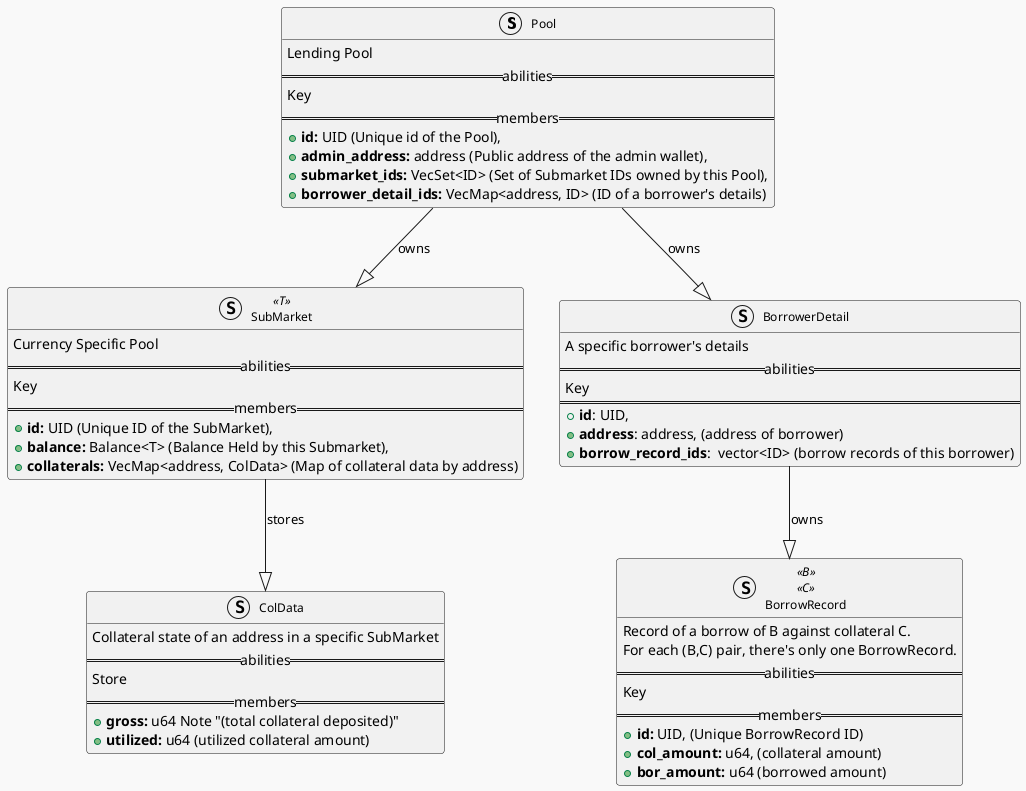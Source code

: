 @startuml
!theme mars
skinparam classFontName Courier New
skinparam classFontSize 12
struct Pool {
    Lending Pool
    ==abilities==
    Key
    ==members==
    +<b>id:</b> UID (Unique id of the Pool),
    +<b>admin_address:</b> address (Public address of the admin wallet),
    +<b>submarket_ids:</b> VecSet<ID> (Set of Submarket IDs owned by this Pool),
    +<b>borrower_detail_ids:</b> VecMap<address, ID> (ID of a borrower's details)
}

struct SubMarket <<T>> {
    Currency Specific Pool
    ==abilities==
    Key
    ==members==
    +<b>id:</b> UID (Unique ID of the SubMarket),
    +<b>balance:</b> Balance<T> (Balance Held by this Submarket),
    +<b>collaterals:</b> VecMap<address, ColData> (Map of collateral data by address)
}

struct ColData {
    Collateral state of an address in a specific SubMarket
    ==abilities==
    Store
    ==members==
    +<b>gross:</b> u64 Note "(total collateral deposited)"
    +<b>utilized:</b> u64 (utilized collateral amount)
}

struct BorrowerDetail {
    A specific borrower's details
    ==abilities==
    Key
    ==
    +<b>id</b>: UID,
    +<b>address</b>: address, (address of borrower)
    +<b>borrow_record_ids</b>:  vector<ID> (borrow records of this borrower)
}

struct BorrowRecord <<B>> <<C>> {
    Record of a borrow of B against collateral C.
    For each (B,C) pair, there's only one BorrowRecord.
    ==abilities==
    Key
    ==members==
    +<b>id:</b> UID, (Unique BorrowRecord ID)
    +<b>col_amount:</b> u64, (collateral amount)
    +<b>bor_amount:</b> u64 (borrowed amount)
}

Pool --|> BorrowerDetail : owns
BorrowerDetail --|> BorrowRecord : owns
Pool --|> SubMarket : owns
SubMarket --|> ColData : stores
@enduml